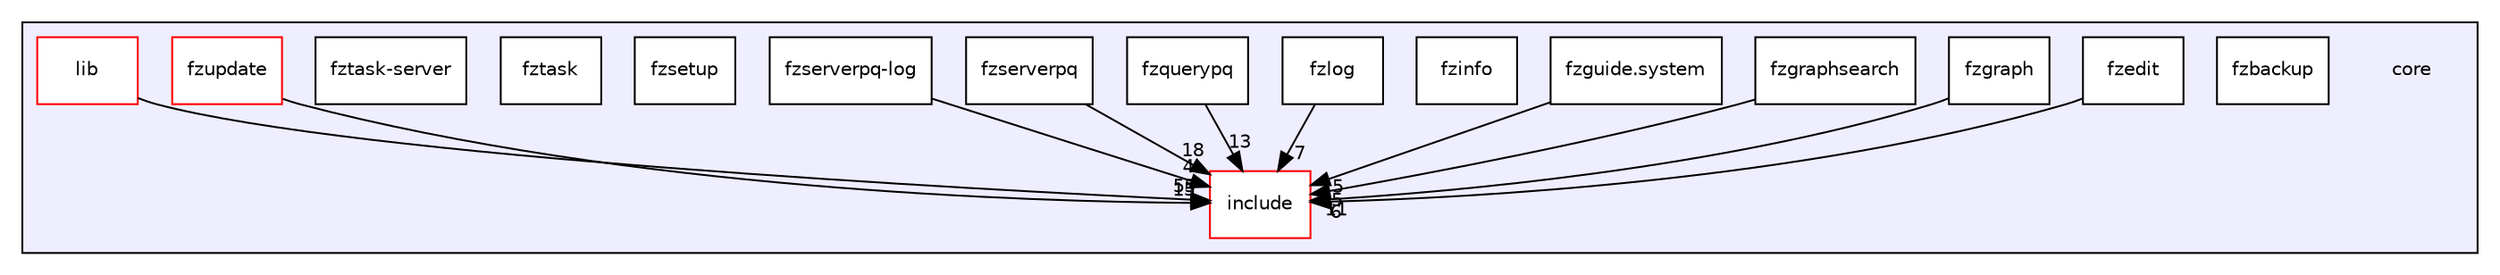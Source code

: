 digraph "core" {
  compound=true
  node [ fontsize="10", fontname="Helvetica"];
  edge [ labelfontsize="10", labelfontname="Helvetica"];
  subgraph clusterdir_4270bfced15e0e73154b13468c7c9ad9 {
    graph [ bgcolor="#eeeeff", pencolor="black", label="" URL="dir_4270bfced15e0e73154b13468c7c9ad9.html"];
    dir_4270bfced15e0e73154b13468c7c9ad9 [shape=plaintext label="core"];
  dir_3480d62baef05fb5916d94b5b1e4e021 [shape=box label="fzbackup" fillcolor="white" style="filled" URL="dir_3480d62baef05fb5916d94b5b1e4e021.html"];
  dir_4b0ddcbaa0bda9ed65d35057b4caac96 [shape=box label="fzedit" fillcolor="white" style="filled" URL="dir_4b0ddcbaa0bda9ed65d35057b4caac96.html"];
  dir_61e44ac518ac27cf071121ce3d5a842b [shape=box label="fzgraph" fillcolor="white" style="filled" URL="dir_61e44ac518ac27cf071121ce3d5a842b.html"];
  dir_966dfc1550dd15b831d08ebde62883a5 [shape=box label="fzgraphsearch" fillcolor="white" style="filled" URL="dir_966dfc1550dd15b831d08ebde62883a5.html"];
  dir_f17b2bb82e974ceb906f4cacba92d93d [shape=box label="fzguide.system" fillcolor="white" style="filled" URL="dir_f17b2bb82e974ceb906f4cacba92d93d.html"];
  dir_d707f0207b5387628882759c326a4a4e [shape=box label="fzinfo" fillcolor="white" style="filled" URL="dir_d707f0207b5387628882759c326a4a4e.html"];
  dir_24f7e2d1096f59cdeee8f2c202e36901 [shape=box label="fzlog" fillcolor="white" style="filled" URL="dir_24f7e2d1096f59cdeee8f2c202e36901.html"];
  dir_c8969fc23cc41c62150d8833021fa21c [shape=box label="fzquerypq" fillcolor="white" style="filled" URL="dir_c8969fc23cc41c62150d8833021fa21c.html"];
  dir_bba17da42407ff462dd961ebe5ec94a2 [shape=box label="fzserverpq" fillcolor="white" style="filled" URL="dir_bba17da42407ff462dd961ebe5ec94a2.html"];
  dir_b16055050b9ccc751e795fc6836580a7 [shape=box label="fzserverpq-log" fillcolor="white" style="filled" URL="dir_b16055050b9ccc751e795fc6836580a7.html"];
  dir_eb6f6c66d50b06e98e0351d8aabc354f [shape=box label="fzsetup" fillcolor="white" style="filled" URL="dir_eb6f6c66d50b06e98e0351d8aabc354f.html"];
  dir_34d907befaeb167693f2016e7733a7d1 [shape=box label="fztask" fillcolor="white" style="filled" URL="dir_34d907befaeb167693f2016e7733a7d1.html"];
  dir_3668ec3fd69e542fa3ddfa81648f2c2f [shape=box label="fztask-server" fillcolor="white" style="filled" URL="dir_3668ec3fd69e542fa3ddfa81648f2c2f.html"];
  dir_42c0b0bfa0a35cadf6c206cc75555319 [shape=box label="fzupdate" fillcolor="white" style="filled" color="red" URL="dir_42c0b0bfa0a35cadf6c206cc75555319.html"];
  dir_24d671cfcbc5d5238a6bd565a49d198f [shape=box label="include" fillcolor="white" style="filled" color="red" URL="dir_24d671cfcbc5d5238a6bd565a49d198f.html"];
  dir_f8fc1035965dbcf3e6094016d717607e [shape=box label="lib" fillcolor="white" style="filled" color="red" URL="dir_f8fc1035965dbcf3e6094016d717607e.html"];
  }
  dir_42c0b0bfa0a35cadf6c206cc75555319->dir_24d671cfcbc5d5238a6bd565a49d198f [headlabel="15", labeldistance=1.5 headhref="dir_000015_000050.html"];
  dir_bba17da42407ff462dd961ebe5ec94a2->dir_24d671cfcbc5d5238a6bd565a49d198f [headlabel="18", labeldistance=1.5 headhref="dir_000010_000050.html"];
  dir_b16055050b9ccc751e795fc6836580a7->dir_24d671cfcbc5d5238a6bd565a49d198f [headlabel="4", labeldistance=1.5 headhref="dir_000011_000050.html"];
  dir_24f7e2d1096f59cdeee8f2c202e36901->dir_24d671cfcbc5d5238a6bd565a49d198f [headlabel="7", labeldistance=1.5 headhref="dir_000008_000050.html"];
  dir_c8969fc23cc41c62150d8833021fa21c->dir_24d671cfcbc5d5238a6bd565a49d198f [headlabel="13", labeldistance=1.5 headhref="dir_000009_000050.html"];
  dir_61e44ac518ac27cf071121ce3d5a842b->dir_24d671cfcbc5d5238a6bd565a49d198f [headlabel="11", labeldistance=1.5 headhref="dir_000004_000050.html"];
  dir_f8fc1035965dbcf3e6094016d717607e->dir_24d671cfcbc5d5238a6bd565a49d198f [headlabel="55", labeldistance=1.5 headhref="dir_000053_000050.html"];
  dir_966dfc1550dd15b831d08ebde62883a5->dir_24d671cfcbc5d5238a6bd565a49d198f [headlabel="5", labeldistance=1.5 headhref="dir_000005_000050.html"];
  dir_f17b2bb82e974ceb906f4cacba92d93d->dir_24d671cfcbc5d5238a6bd565a49d198f [headlabel="5", labeldistance=1.5 headhref="dir_000006_000050.html"];
  dir_4b0ddcbaa0bda9ed65d35057b4caac96->dir_24d671cfcbc5d5238a6bd565a49d198f [headlabel="6", labeldistance=1.5 headhref="dir_000003_000050.html"];
}
